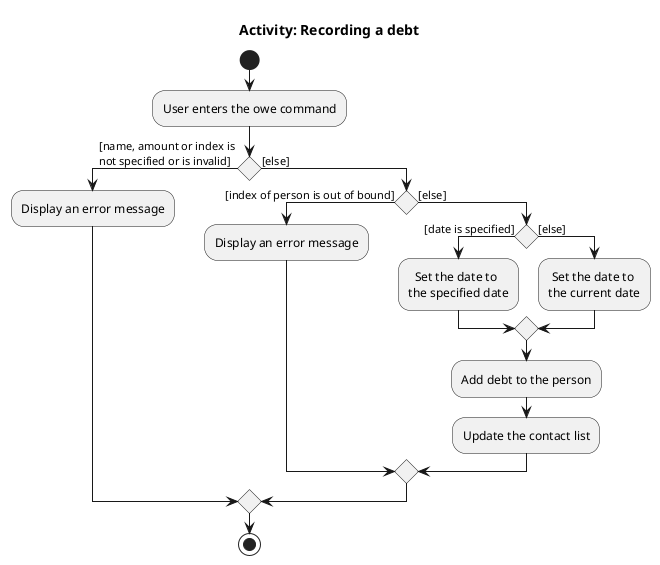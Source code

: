 @startuml
title Activity: Recording a debt
start
:User enters the owe command;

if () then ([name, amount or index is \nnot specified or is invalid])
    :Display an error message;
else ([else])

    if () then ([index of person is out of bound])
        :Display an error message;
    else ([else])
        if () then ([date is specified])
            :  Set the date to\nthe specified date;
        else ([else])
            : Set the date to\nthe current date;
        endif
        :Add debt to the person;
        :Update the contact list;
    endif

endif
stop
@enduml
